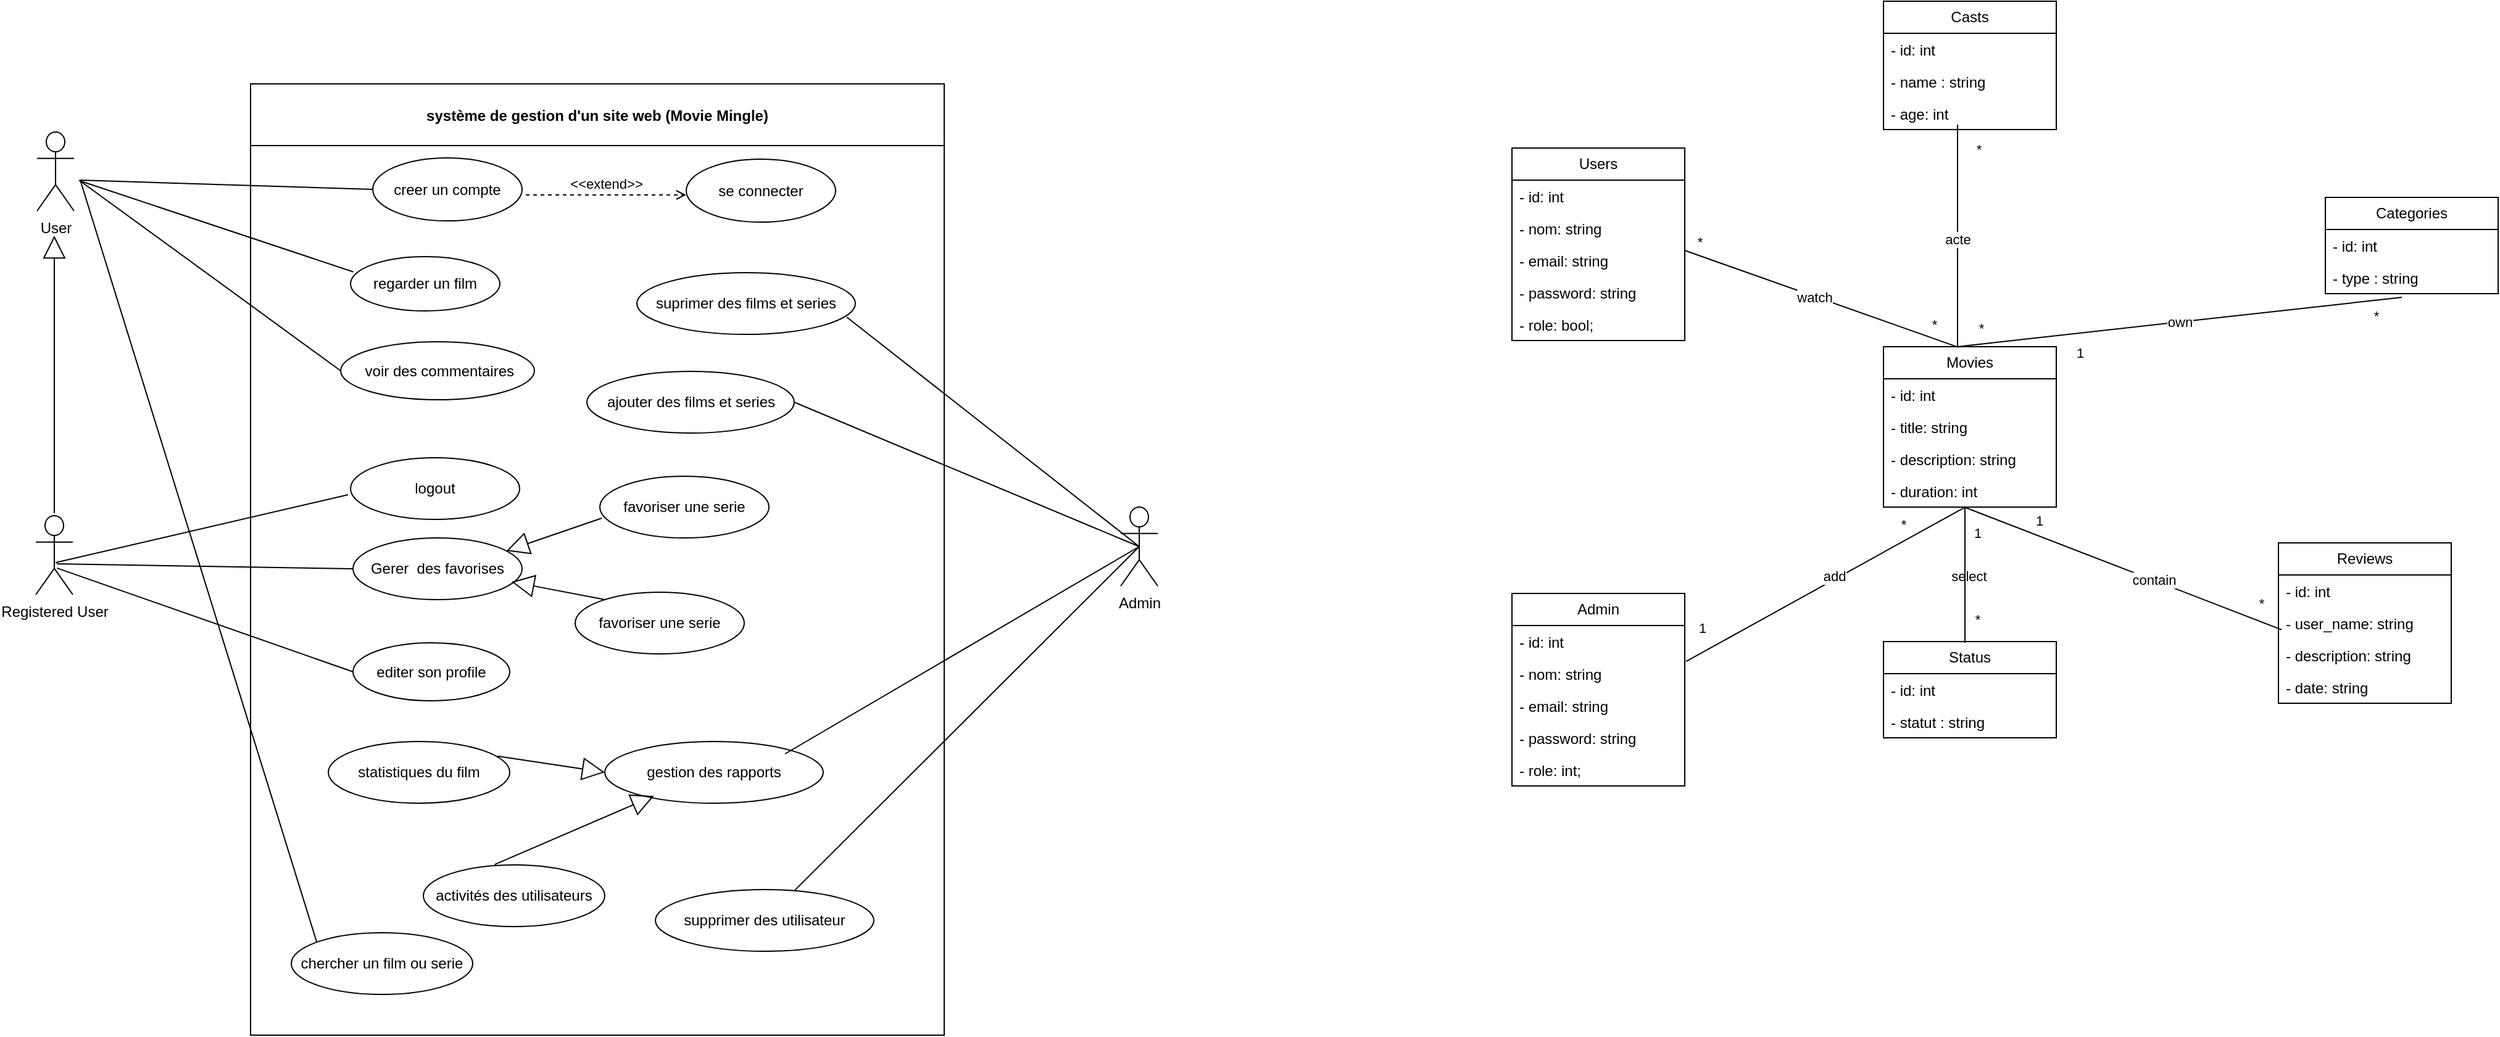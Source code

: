 <mxfile version="22.1.4" type="github">
  <diagram name="Page-1" id="ic3QxxJDQ8-wgufNTwQT">
    <mxGraphModel dx="1444" dy="847" grid="1" gridSize="10" guides="1" tooltips="1" connect="1" arrows="1" fold="1" page="1" pageScale="1" pageWidth="827" pageHeight="1169" math="0" shadow="0">
      <root>
        <mxCell id="0" />
        <mxCell id="1" parent="0" />
        <mxCell id="X57u4vgC66_1cAJJrnzx-187" value="Users" style="swimlane;fontStyle=0;childLayout=stackLayout;horizontal=1;startSize=26;fillColor=none;horizontalStack=0;resizeParent=1;resizeParentMax=0;resizeLast=0;collapsible=1;marginBottom=0;whiteSpace=wrap;html=1;" vertex="1" parent="1">
          <mxGeometry x="1279" y="219" width="140" height="156" as="geometry" />
        </mxCell>
        <mxCell id="X57u4vgC66_1cAJJrnzx-188" value="- id: int" style="text;strokeColor=none;fillColor=none;align=left;verticalAlign=top;spacingLeft=4;spacingRight=4;overflow=hidden;rotatable=0;points=[[0,0.5],[1,0.5]];portConstraint=eastwest;whiteSpace=wrap;html=1;" vertex="1" parent="X57u4vgC66_1cAJJrnzx-187">
          <mxGeometry y="26" width="140" height="26" as="geometry" />
        </mxCell>
        <mxCell id="X57u4vgC66_1cAJJrnzx-189" value="- nom: string" style="text;strokeColor=none;fillColor=none;align=left;verticalAlign=top;spacingLeft=4;spacingRight=4;overflow=hidden;rotatable=0;points=[[0,0.5],[1,0.5]];portConstraint=eastwest;whiteSpace=wrap;html=1;" vertex="1" parent="X57u4vgC66_1cAJJrnzx-187">
          <mxGeometry y="52" width="140" height="26" as="geometry" />
        </mxCell>
        <mxCell id="X57u4vgC66_1cAJJrnzx-190" value="-&amp;nbsp;email: string" style="text;strokeColor=none;fillColor=none;align=left;verticalAlign=top;spacingLeft=4;spacingRight=4;overflow=hidden;rotatable=0;points=[[0,0.5],[1,0.5]];portConstraint=eastwest;whiteSpace=wrap;html=1;" vertex="1" parent="X57u4vgC66_1cAJJrnzx-187">
          <mxGeometry y="78" width="140" height="26" as="geometry" />
        </mxCell>
        <mxCell id="X57u4vgC66_1cAJJrnzx-191" value="-&amp;nbsp;password: string" style="text;strokeColor=none;fillColor=none;align=left;verticalAlign=top;spacingLeft=4;spacingRight=4;overflow=hidden;rotatable=0;points=[[0,0.5],[1,0.5]];portConstraint=eastwest;whiteSpace=wrap;html=1;" vertex="1" parent="X57u4vgC66_1cAJJrnzx-187">
          <mxGeometry y="104" width="140" height="26" as="geometry" />
        </mxCell>
        <mxCell id="X57u4vgC66_1cAJJrnzx-192" value="-&amp;nbsp;role: bool;" style="text;strokeColor=none;fillColor=none;align=left;verticalAlign=top;spacingLeft=4;spacingRight=4;overflow=hidden;rotatable=0;points=[[0,0.5],[1,0.5]];portConstraint=eastwest;whiteSpace=wrap;html=1;" vertex="1" parent="X57u4vgC66_1cAJJrnzx-187">
          <mxGeometry y="130" width="140" height="26" as="geometry" />
        </mxCell>
        <mxCell id="X57u4vgC66_1cAJJrnzx-193" value="User" style="shape=umlActor;verticalLabelPosition=bottom;verticalAlign=top;html=1;outlineConnect=0;rounded=0;labelBackgroundColor=none;" vertex="1" parent="1">
          <mxGeometry x="84" y="206" width="30" height="64" as="geometry" />
        </mxCell>
        <mxCell id="X57u4vgC66_1cAJJrnzx-194" value="système de gestion d&#39;un site web (Movie Mingle)" style="swimlane;startSize=50;rounded=0;labelBackgroundColor=none;" vertex="1" parent="1">
          <mxGeometry x="257" y="167" width="562" height="771" as="geometry" />
        </mxCell>
        <mxCell id="X57u4vgC66_1cAJJrnzx-195" value="creer un compte" style="ellipse;whiteSpace=wrap;html=1;align=center;newEdgeStyle={&quot;edgeStyle&quot;:&quot;entityRelationEdgeStyle&quot;,&quot;startArrow&quot;:&quot;none&quot;,&quot;endArrow&quot;:&quot;none&quot;,&quot;segment&quot;:10,&quot;curved&quot;:1,&quot;sourcePerimeterSpacing&quot;:0,&quot;targetPerimeterSpacing&quot;:0};treeFolding=1;treeMoving=1;rounded=0;labelBackgroundColor=none;" vertex="1" parent="X57u4vgC66_1cAJJrnzx-194">
          <mxGeometry x="99" y="60" width="121" height="51" as="geometry" />
        </mxCell>
        <mxCell id="X57u4vgC66_1cAJJrnzx-196" value="logout" style="ellipse;whiteSpace=wrap;html=1;align=center;newEdgeStyle={&quot;edgeStyle&quot;:&quot;entityRelationEdgeStyle&quot;,&quot;startArrow&quot;:&quot;none&quot;,&quot;endArrow&quot;:&quot;none&quot;,&quot;segment&quot;:10,&quot;curved&quot;:1,&quot;sourcePerimeterSpacing&quot;:0,&quot;targetPerimeterSpacing&quot;:0};treeFolding=1;treeMoving=1;rounded=0;labelBackgroundColor=none;" vertex="1" parent="X57u4vgC66_1cAJJrnzx-194">
          <mxGeometry x="81" y="303" width="137" height="50" as="geometry" />
        </mxCell>
        <mxCell id="X57u4vgC66_1cAJJrnzx-197" value="regarder un film" style="ellipse;whiteSpace=wrap;html=1;align=center;newEdgeStyle={&quot;edgeStyle&quot;:&quot;entityRelationEdgeStyle&quot;,&quot;startArrow&quot;:&quot;none&quot;,&quot;endArrow&quot;:&quot;none&quot;,&quot;segment&quot;:10,&quot;curved&quot;:1,&quot;sourcePerimeterSpacing&quot;:0,&quot;targetPerimeterSpacing&quot;:0};treeFolding=1;treeMoving=1;rounded=0;labelBackgroundColor=none;" vertex="1" parent="X57u4vgC66_1cAJJrnzx-194">
          <mxGeometry x="81" y="140" width="121" height="44" as="geometry" />
        </mxCell>
        <mxCell id="X57u4vgC66_1cAJJrnzx-198" value="ajouter des films et series" style="ellipse;whiteSpace=wrap;html=1;align=center;newEdgeStyle={&quot;edgeStyle&quot;:&quot;entityRelationEdgeStyle&quot;,&quot;startArrow&quot;:&quot;none&quot;,&quot;endArrow&quot;:&quot;none&quot;,&quot;segment&quot;:10,&quot;curved&quot;:1,&quot;sourcePerimeterSpacing&quot;:0,&quot;targetPerimeterSpacing&quot;:0};treeFolding=1;treeMoving=1;rounded=0;labelBackgroundColor=none;" vertex="1" parent="X57u4vgC66_1cAJJrnzx-194">
          <mxGeometry x="272.5" y="233" width="168" height="50" as="geometry" />
        </mxCell>
        <mxCell id="X57u4vgC66_1cAJJrnzx-199" value="suprimer des films et series" style="ellipse;whiteSpace=wrap;html=1;align=center;newEdgeStyle={&quot;edgeStyle&quot;:&quot;entityRelationEdgeStyle&quot;,&quot;startArrow&quot;:&quot;none&quot;,&quot;endArrow&quot;:&quot;none&quot;,&quot;segment&quot;:10,&quot;curved&quot;:1,&quot;sourcePerimeterSpacing&quot;:0,&quot;targetPerimeterSpacing&quot;:0};treeFolding=1;treeMoving=1;rounded=0;labelBackgroundColor=none;" vertex="1" parent="X57u4vgC66_1cAJJrnzx-194">
          <mxGeometry x="313" y="153" width="177" height="50" as="geometry" />
        </mxCell>
        <mxCell id="X57u4vgC66_1cAJJrnzx-200" value="gestion des&amp;nbsp;rapports" style="ellipse;whiteSpace=wrap;html=1;align=center;newEdgeStyle={&quot;edgeStyle&quot;:&quot;entityRelationEdgeStyle&quot;,&quot;startArrow&quot;:&quot;none&quot;,&quot;endArrow&quot;:&quot;none&quot;,&quot;segment&quot;:10,&quot;curved&quot;:1,&quot;sourcePerimeterSpacing&quot;:0,&quot;targetPerimeterSpacing&quot;:0};treeFolding=1;treeMoving=1;rounded=0;labelBackgroundColor=none;" vertex="1" parent="X57u4vgC66_1cAJJrnzx-194">
          <mxGeometry x="287" y="533" width="177" height="50" as="geometry" />
        </mxCell>
        <mxCell id="X57u4vgC66_1cAJJrnzx-201" value="activités des utilisateurs" style="ellipse;whiteSpace=wrap;html=1;align=center;newEdgeStyle={&quot;edgeStyle&quot;:&quot;entityRelationEdgeStyle&quot;,&quot;startArrow&quot;:&quot;none&quot;,&quot;endArrow&quot;:&quot;none&quot;,&quot;segment&quot;:10,&quot;curved&quot;:1,&quot;sourcePerimeterSpacing&quot;:0,&quot;targetPerimeterSpacing&quot;:0};treeFolding=1;treeMoving=1;rounded=0;labelBackgroundColor=none;" vertex="1" parent="X57u4vgC66_1cAJJrnzx-194">
          <mxGeometry x="140" y="633" width="147" height="50" as="geometry" />
        </mxCell>
        <mxCell id="X57u4vgC66_1cAJJrnzx-202" value="" style="endArrow=block;endSize=16;endFill=0;html=1;rounded=0;entryX=0.225;entryY=0.882;entryDx=0;entryDy=0;labelBackgroundColor=none;fontColor=default;exitX=0.393;exitY=-0.007;exitDx=0;exitDy=0;entryPerimeter=0;exitPerimeter=0;" edge="1" parent="X57u4vgC66_1cAJJrnzx-194" source="X57u4vgC66_1cAJJrnzx-201" target="X57u4vgC66_1cAJJrnzx-200">
          <mxGeometry width="160" relative="1" as="geometry">
            <mxPoint x="281" y="610" as="sourcePoint" />
            <mxPoint x="200" y="574" as="targetPoint" />
          </mxGeometry>
        </mxCell>
        <mxCell id="X57u4vgC66_1cAJJrnzx-203" value="&amp;nbsp;voir des commentaires" style="ellipse;whiteSpace=wrap;html=1;align=center;newEdgeStyle={&quot;edgeStyle&quot;:&quot;entityRelationEdgeStyle&quot;,&quot;startArrow&quot;:&quot;none&quot;,&quot;endArrow&quot;:&quot;none&quot;,&quot;segment&quot;:10,&quot;curved&quot;:1,&quot;sourcePerimeterSpacing&quot;:0,&quot;targetPerimeterSpacing&quot;:0};treeFolding=1;treeMoving=1;rounded=0;labelBackgroundColor=none;" vertex="1" parent="X57u4vgC66_1cAJJrnzx-194">
          <mxGeometry x="73" y="209" width="157" height="47" as="geometry" />
        </mxCell>
        <mxCell id="X57u4vgC66_1cAJJrnzx-204" value="se connecter" style="ellipse;whiteSpace=wrap;html=1;align=center;newEdgeStyle={&quot;edgeStyle&quot;:&quot;entityRelationEdgeStyle&quot;,&quot;startArrow&quot;:&quot;none&quot;,&quot;endArrow&quot;:&quot;none&quot;,&quot;segment&quot;:10,&quot;curved&quot;:1,&quot;sourcePerimeterSpacing&quot;:0,&quot;targetPerimeterSpacing&quot;:0};treeFolding=1;treeMoving=1;rounded=0;labelBackgroundColor=none;" vertex="1" parent="X57u4vgC66_1cAJJrnzx-194">
          <mxGeometry x="353" y="61" width="121" height="51" as="geometry" />
        </mxCell>
        <mxCell id="X57u4vgC66_1cAJJrnzx-205" value="&amp;lt;&amp;lt;extend&amp;gt;&amp;gt;" style="html=1;verticalAlign=bottom;labelBackgroundColor=none;endArrow=open;endFill=0;dashed=1;rounded=0;fontColor=default;" edge="1" parent="X57u4vgC66_1cAJJrnzx-194">
          <mxGeometry width="160" relative="1" as="geometry">
            <mxPoint x="223" y="90" as="sourcePoint" />
            <mxPoint x="353" y="90" as="targetPoint" />
          </mxGeometry>
        </mxCell>
        <mxCell id="X57u4vgC66_1cAJJrnzx-206" value="Gerer&amp;nbsp; des favorises" style="ellipse;whiteSpace=wrap;html=1;align=center;newEdgeStyle={&quot;edgeStyle&quot;:&quot;entityRelationEdgeStyle&quot;,&quot;startArrow&quot;:&quot;none&quot;,&quot;endArrow&quot;:&quot;none&quot;,&quot;segment&quot;:10,&quot;curved&quot;:1,&quot;sourcePerimeterSpacing&quot;:0,&quot;targetPerimeterSpacing&quot;:0};treeFolding=1;treeMoving=1;rounded=0;labelBackgroundColor=none;" vertex="1" parent="X57u4vgC66_1cAJJrnzx-194">
          <mxGeometry x="83" y="368" width="137" height="50" as="geometry" />
        </mxCell>
        <mxCell id="X57u4vgC66_1cAJJrnzx-207" value="favoriser une serie" style="ellipse;whiteSpace=wrap;html=1;align=center;newEdgeStyle={&quot;edgeStyle&quot;:&quot;entityRelationEdgeStyle&quot;,&quot;startArrow&quot;:&quot;none&quot;,&quot;endArrow&quot;:&quot;none&quot;,&quot;segment&quot;:10,&quot;curved&quot;:1,&quot;sourcePerimeterSpacing&quot;:0,&quot;targetPerimeterSpacing&quot;:0};treeFolding=1;treeMoving=1;rounded=0;labelBackgroundColor=none;" vertex="1" parent="X57u4vgC66_1cAJJrnzx-194">
          <mxGeometry x="263" y="412" width="137" height="50" as="geometry" />
        </mxCell>
        <mxCell id="X57u4vgC66_1cAJJrnzx-208" value="favoriser une serie" style="ellipse;whiteSpace=wrap;html=1;align=center;newEdgeStyle={&quot;edgeStyle&quot;:&quot;entityRelationEdgeStyle&quot;,&quot;startArrow&quot;:&quot;none&quot;,&quot;endArrow&quot;:&quot;none&quot;,&quot;segment&quot;:10,&quot;curved&quot;:1,&quot;sourcePerimeterSpacing&quot;:0,&quot;targetPerimeterSpacing&quot;:0};treeFolding=1;treeMoving=1;rounded=0;labelBackgroundColor=none;" vertex="1" parent="X57u4vgC66_1cAJJrnzx-194">
          <mxGeometry x="283" y="318" width="137" height="50" as="geometry" />
        </mxCell>
        <mxCell id="X57u4vgC66_1cAJJrnzx-209" value="" style="endArrow=block;endSize=16;endFill=0;html=1;rounded=0;labelBackgroundColor=none;fontColor=default;exitX=0.011;exitY=0.68;exitDx=0;exitDy=0;exitPerimeter=0;entryX=0.907;entryY=0.21;entryDx=0;entryDy=0;entryPerimeter=0;" edge="1" parent="X57u4vgC66_1cAJJrnzx-194" source="X57u4vgC66_1cAJJrnzx-208" target="X57u4vgC66_1cAJJrnzx-206">
          <mxGeometry width="160" relative="1" as="geometry">
            <mxPoint x="363.84" y="253" as="sourcePoint" />
            <mxPoint x="223" y="393" as="targetPoint" />
          </mxGeometry>
        </mxCell>
        <mxCell id="X57u4vgC66_1cAJJrnzx-210" value="" style="endArrow=block;endSize=16;endFill=0;html=1;rounded=0;labelBackgroundColor=none;fontColor=default;entryX=0.938;entryY=0.711;entryDx=0;entryDy=0;exitX=0.181;exitY=0.122;exitDx=0;exitDy=0;exitPerimeter=0;entryPerimeter=0;" edge="1" parent="X57u4vgC66_1cAJJrnzx-194" source="X57u4vgC66_1cAJJrnzx-207" target="X57u4vgC66_1cAJJrnzx-206">
          <mxGeometry width="160" relative="1" as="geometry">
            <mxPoint x="295" y="362" as="sourcePoint" />
            <mxPoint x="211" y="386" as="targetPoint" />
          </mxGeometry>
        </mxCell>
        <mxCell id="X57u4vgC66_1cAJJrnzx-211" value="editer son profile" style="ellipse;whiteSpace=wrap;html=1;align=center;newEdgeStyle={&quot;edgeStyle&quot;:&quot;entityRelationEdgeStyle&quot;,&quot;startArrow&quot;:&quot;none&quot;,&quot;endArrow&quot;:&quot;none&quot;,&quot;segment&quot;:10,&quot;curved&quot;:1,&quot;sourcePerimeterSpacing&quot;:0,&quot;targetPerimeterSpacing&quot;:0};treeFolding=1;treeMoving=1;rounded=0;labelBackgroundColor=none;" vertex="1" parent="X57u4vgC66_1cAJJrnzx-194">
          <mxGeometry x="83" y="453" width="127" height="47" as="geometry" />
        </mxCell>
        <mxCell id="X57u4vgC66_1cAJJrnzx-212" value="statistiques du film" style="ellipse;whiteSpace=wrap;html=1;align=center;newEdgeStyle={&quot;edgeStyle&quot;:&quot;entityRelationEdgeStyle&quot;,&quot;startArrow&quot;:&quot;none&quot;,&quot;endArrow&quot;:&quot;none&quot;,&quot;segment&quot;:10,&quot;curved&quot;:1,&quot;sourcePerimeterSpacing&quot;:0,&quot;targetPerimeterSpacing&quot;:0};treeFolding=1;treeMoving=1;rounded=0;labelBackgroundColor=none;" vertex="1" parent="X57u4vgC66_1cAJJrnzx-194">
          <mxGeometry x="63" y="533" width="147" height="50" as="geometry" />
        </mxCell>
        <mxCell id="X57u4vgC66_1cAJJrnzx-213" value="" style="endArrow=block;endSize=16;endFill=0;html=1;rounded=0;entryX=0;entryY=0.5;entryDx=0;entryDy=0;labelBackgroundColor=none;fontColor=default;exitX=0.933;exitY=0.238;exitDx=0;exitDy=0;exitPerimeter=0;" edge="1" parent="X57u4vgC66_1cAJJrnzx-194" source="X57u4vgC66_1cAJJrnzx-212" target="X57u4vgC66_1cAJJrnzx-200">
          <mxGeometry width="160" relative="1" as="geometry">
            <mxPoint x="288" y="653" as="sourcePoint" />
            <mxPoint x="291" y="580" as="targetPoint" />
          </mxGeometry>
        </mxCell>
        <mxCell id="X57u4vgC66_1cAJJrnzx-214" value="supprimer des utilisateur" style="ellipse;whiteSpace=wrap;html=1;align=center;newEdgeStyle={&quot;edgeStyle&quot;:&quot;entityRelationEdgeStyle&quot;,&quot;startArrow&quot;:&quot;none&quot;,&quot;endArrow&quot;:&quot;none&quot;,&quot;segment&quot;:10,&quot;curved&quot;:1,&quot;sourcePerimeterSpacing&quot;:0,&quot;targetPerimeterSpacing&quot;:0};treeFolding=1;treeMoving=1;rounded=0;labelBackgroundColor=none;" vertex="1" parent="X57u4vgC66_1cAJJrnzx-194">
          <mxGeometry x="328" y="653" width="177" height="50" as="geometry" />
        </mxCell>
        <mxCell id="X57u4vgC66_1cAJJrnzx-215" value="chercher un film ou serie" style="ellipse;whiteSpace=wrap;html=1;align=center;newEdgeStyle={&quot;edgeStyle&quot;:&quot;entityRelationEdgeStyle&quot;,&quot;startArrow&quot;:&quot;none&quot;,&quot;endArrow&quot;:&quot;none&quot;,&quot;segment&quot;:10,&quot;curved&quot;:1,&quot;sourcePerimeterSpacing&quot;:0,&quot;targetPerimeterSpacing&quot;:0};treeFolding=1;treeMoving=1;rounded=0;labelBackgroundColor=none;" vertex="1" parent="X57u4vgC66_1cAJJrnzx-194">
          <mxGeometry x="33" y="688" width="147" height="50" as="geometry" />
        </mxCell>
        <mxCell id="X57u4vgC66_1cAJJrnzx-216" value="" style="endArrow=none;html=1;rounded=0;entryX=0;entryY=0.5;entryDx=0;entryDy=0;labelBackgroundColor=none;fontColor=default;" edge="1" parent="1" target="X57u4vgC66_1cAJJrnzx-195">
          <mxGeometry width="50" height="50" relative="1" as="geometry">
            <mxPoint x="119" y="245" as="sourcePoint" />
            <mxPoint x="455.0" y="274" as="targetPoint" />
          </mxGeometry>
        </mxCell>
        <mxCell id="X57u4vgC66_1cAJJrnzx-217" value="" style="endArrow=none;html=1;rounded=0;entryX=0;entryY=0.5;entryDx=0;entryDy=0;labelBackgroundColor=none;fontColor=default;" edge="1" parent="1" target="X57u4vgC66_1cAJJrnzx-203">
          <mxGeometry width="50" height="50" relative="1" as="geometry">
            <mxPoint x="118" y="245" as="sourcePoint" />
            <mxPoint x="367" y="459" as="targetPoint" />
          </mxGeometry>
        </mxCell>
        <mxCell id="X57u4vgC66_1cAJJrnzx-218" value="Movies" style="swimlane;fontStyle=0;childLayout=stackLayout;horizontal=1;startSize=26;fillColor=none;horizontalStack=0;resizeParent=1;resizeParentMax=0;resizeLast=0;collapsible=1;marginBottom=0;whiteSpace=wrap;html=1;" vertex="1" parent="1">
          <mxGeometry x="1580" y="380" width="140" height="130" as="geometry" />
        </mxCell>
        <mxCell id="X57u4vgC66_1cAJJrnzx-219" value="- id: int" style="text;strokeColor=none;fillColor=none;align=left;verticalAlign=top;spacingLeft=4;spacingRight=4;overflow=hidden;rotatable=0;points=[[0,0.5],[1,0.5]];portConstraint=eastwest;whiteSpace=wrap;html=1;" vertex="1" parent="X57u4vgC66_1cAJJrnzx-218">
          <mxGeometry y="26" width="140" height="26" as="geometry" />
        </mxCell>
        <mxCell id="X57u4vgC66_1cAJJrnzx-220" value="- title: string" style="text;strokeColor=none;fillColor=none;align=left;verticalAlign=top;spacingLeft=4;spacingRight=4;overflow=hidden;rotatable=0;points=[[0,0.5],[1,0.5]];portConstraint=eastwest;whiteSpace=wrap;html=1;" vertex="1" parent="X57u4vgC66_1cAJJrnzx-218">
          <mxGeometry y="52" width="140" height="26" as="geometry" />
        </mxCell>
        <mxCell id="X57u4vgC66_1cAJJrnzx-221" value="- description: string" style="text;strokeColor=none;fillColor=none;align=left;verticalAlign=top;spacingLeft=4;spacingRight=4;overflow=hidden;rotatable=0;points=[[0,0.5],[1,0.5]];portConstraint=eastwest;whiteSpace=wrap;html=1;" vertex="1" parent="X57u4vgC66_1cAJJrnzx-218">
          <mxGeometry y="78" width="140" height="26" as="geometry" />
        </mxCell>
        <mxCell id="X57u4vgC66_1cAJJrnzx-222" value="- duration: int" style="text;strokeColor=none;fillColor=none;align=left;verticalAlign=top;spacingLeft=4;spacingRight=4;overflow=hidden;rotatable=0;points=[[0,0.5],[1,0.5]];portConstraint=eastwest;whiteSpace=wrap;html=1;" vertex="1" parent="X57u4vgC66_1cAJJrnzx-218">
          <mxGeometry y="104" width="140" height="26" as="geometry" />
        </mxCell>
        <mxCell id="X57u4vgC66_1cAJJrnzx-223" value="Admin" style="swimlane;fontStyle=0;childLayout=stackLayout;horizontal=1;startSize=26;fillColor=none;horizontalStack=0;resizeParent=1;resizeParentMax=0;resizeLast=0;collapsible=1;marginBottom=0;whiteSpace=wrap;html=1;" vertex="1" parent="1">
          <mxGeometry x="1279" y="580" width="140" height="156" as="geometry" />
        </mxCell>
        <mxCell id="X57u4vgC66_1cAJJrnzx-224" value="- id: int" style="text;strokeColor=none;fillColor=none;align=left;verticalAlign=top;spacingLeft=4;spacingRight=4;overflow=hidden;rotatable=0;points=[[0,0.5],[1,0.5]];portConstraint=eastwest;whiteSpace=wrap;html=1;" vertex="1" parent="X57u4vgC66_1cAJJrnzx-223">
          <mxGeometry y="26" width="140" height="26" as="geometry" />
        </mxCell>
        <mxCell id="X57u4vgC66_1cAJJrnzx-225" value="- nom: string" style="text;strokeColor=none;fillColor=none;align=left;verticalAlign=top;spacingLeft=4;spacingRight=4;overflow=hidden;rotatable=0;points=[[0,0.5],[1,0.5]];portConstraint=eastwest;whiteSpace=wrap;html=1;" vertex="1" parent="X57u4vgC66_1cAJJrnzx-223">
          <mxGeometry y="52" width="140" height="26" as="geometry" />
        </mxCell>
        <mxCell id="X57u4vgC66_1cAJJrnzx-226" value="-&amp;nbsp;email: string" style="text;strokeColor=none;fillColor=none;align=left;verticalAlign=top;spacingLeft=4;spacingRight=4;overflow=hidden;rotatable=0;points=[[0,0.5],[1,0.5]];portConstraint=eastwest;whiteSpace=wrap;html=1;" vertex="1" parent="X57u4vgC66_1cAJJrnzx-223">
          <mxGeometry y="78" width="140" height="26" as="geometry" />
        </mxCell>
        <mxCell id="X57u4vgC66_1cAJJrnzx-227" value="-&amp;nbsp;password: string" style="text;strokeColor=none;fillColor=none;align=left;verticalAlign=top;spacingLeft=4;spacingRight=4;overflow=hidden;rotatable=0;points=[[0,0.5],[1,0.5]];portConstraint=eastwest;whiteSpace=wrap;html=1;" vertex="1" parent="X57u4vgC66_1cAJJrnzx-223">
          <mxGeometry y="104" width="140" height="26" as="geometry" />
        </mxCell>
        <mxCell id="X57u4vgC66_1cAJJrnzx-228" value="-&amp;nbsp;role: int;" style="text;strokeColor=none;fillColor=none;align=left;verticalAlign=top;spacingLeft=4;spacingRight=4;overflow=hidden;rotatable=0;points=[[0,0.5],[1,0.5]];portConstraint=eastwest;whiteSpace=wrap;html=1;" vertex="1" parent="X57u4vgC66_1cAJJrnzx-223">
          <mxGeometry y="130" width="140" height="26" as="geometry" />
        </mxCell>
        <mxCell id="X57u4vgC66_1cAJJrnzx-229" value="" style="endArrow=none;html=1;rounded=0;exitX=1.008;exitY=0.119;exitDx=0;exitDy=0;entryX=0.471;entryY=1.044;entryDx=0;entryDy=0;entryPerimeter=0;exitPerimeter=0;" edge="1" parent="1" source="X57u4vgC66_1cAJJrnzx-225">
          <mxGeometry width="50" height="50" relative="1" as="geometry">
            <mxPoint x="1419" y="579" as="sourcePoint" />
            <mxPoint x="1645.94" y="510.144" as="targetPoint" />
          </mxGeometry>
        </mxCell>
        <mxCell id="X57u4vgC66_1cAJJrnzx-230" value="" style="endArrow=none;html=1;rounded=0;entryX=0.44;entryY=-0.012;entryDx=0;entryDy=0;entryPerimeter=0;" edge="1" parent="1">
          <mxGeometry width="50" height="50" relative="1" as="geometry">
            <mxPoint x="1419" y="302" as="sourcePoint" />
            <mxPoint x="1640.6" y="380.44" as="targetPoint" />
          </mxGeometry>
        </mxCell>
        <mxCell id="X57u4vgC66_1cAJJrnzx-231" value="watch" style="edgeLabel;html=1;align=center;verticalAlign=middle;resizable=0;points=[];" vertex="1" connectable="0" parent="X57u4vgC66_1cAJJrnzx-230">
          <mxGeometry x="-0.05" y="-1" relative="1" as="geometry">
            <mxPoint as="offset" />
          </mxGeometry>
        </mxCell>
        <mxCell id="X57u4vgC66_1cAJJrnzx-232" value="Categories" style="swimlane;fontStyle=0;childLayout=stackLayout;horizontal=1;startSize=26;fillColor=none;horizontalStack=0;resizeParent=1;resizeParentMax=0;resizeLast=0;collapsible=1;marginBottom=0;whiteSpace=wrap;html=1;" vertex="1" parent="1">
          <mxGeometry x="1938" y="259" width="140" height="78" as="geometry" />
        </mxCell>
        <mxCell id="X57u4vgC66_1cAJJrnzx-233" value="- id: int" style="text;strokeColor=none;fillColor=none;align=left;verticalAlign=top;spacingLeft=4;spacingRight=4;overflow=hidden;rotatable=0;points=[[0,0.5],[1,0.5]];portConstraint=eastwest;whiteSpace=wrap;html=1;" vertex="1" parent="X57u4vgC66_1cAJJrnzx-232">
          <mxGeometry y="26" width="140" height="26" as="geometry" />
        </mxCell>
        <mxCell id="X57u4vgC66_1cAJJrnzx-234" value="- type : string" style="text;strokeColor=none;fillColor=none;align=left;verticalAlign=top;spacingLeft=4;spacingRight=4;overflow=hidden;rotatable=0;points=[[0,0.5],[1,0.5]];portConstraint=eastwest;whiteSpace=wrap;html=1;" vertex="1" parent="X57u4vgC66_1cAJJrnzx-232">
          <mxGeometry y="52" width="140" height="26" as="geometry" />
        </mxCell>
        <mxCell id="X57u4vgC66_1cAJJrnzx-235" value="Reviews" style="swimlane;fontStyle=0;childLayout=stackLayout;horizontal=1;startSize=26;fillColor=none;horizontalStack=0;resizeParent=1;resizeParentMax=0;resizeLast=0;collapsible=1;marginBottom=0;whiteSpace=wrap;html=1;" vertex="1" parent="1">
          <mxGeometry x="1900" y="539" width="140" height="130" as="geometry" />
        </mxCell>
        <mxCell id="X57u4vgC66_1cAJJrnzx-236" value="- id: int" style="text;strokeColor=none;fillColor=none;align=left;verticalAlign=top;spacingLeft=4;spacingRight=4;overflow=hidden;rotatable=0;points=[[0,0.5],[1,0.5]];portConstraint=eastwest;whiteSpace=wrap;html=1;" vertex="1" parent="X57u4vgC66_1cAJJrnzx-235">
          <mxGeometry y="26" width="140" height="26" as="geometry" />
        </mxCell>
        <mxCell id="X57u4vgC66_1cAJJrnzx-237" value="- user_name: string" style="text;strokeColor=none;fillColor=none;align=left;verticalAlign=top;spacingLeft=4;spacingRight=4;overflow=hidden;rotatable=0;points=[[0,0.5],[1,0.5]];portConstraint=eastwest;whiteSpace=wrap;html=1;" vertex="1" parent="X57u4vgC66_1cAJJrnzx-235">
          <mxGeometry y="52" width="140" height="26" as="geometry" />
        </mxCell>
        <mxCell id="X57u4vgC66_1cAJJrnzx-238" value="- description: string" style="text;strokeColor=none;fillColor=none;align=left;verticalAlign=top;spacingLeft=4;spacingRight=4;overflow=hidden;rotatable=0;points=[[0,0.5],[1,0.5]];portConstraint=eastwest;whiteSpace=wrap;html=1;" vertex="1" parent="X57u4vgC66_1cAJJrnzx-235">
          <mxGeometry y="78" width="140" height="26" as="geometry" />
        </mxCell>
        <mxCell id="X57u4vgC66_1cAJJrnzx-239" value="- date: string" style="text;strokeColor=none;fillColor=none;align=left;verticalAlign=top;spacingLeft=4;spacingRight=4;overflow=hidden;rotatable=0;points=[[0,0.5],[1,0.5]];portConstraint=eastwest;whiteSpace=wrap;html=1;" vertex="1" parent="X57u4vgC66_1cAJJrnzx-235">
          <mxGeometry y="104" width="140" height="26" as="geometry" />
        </mxCell>
        <mxCell id="X57u4vgC66_1cAJJrnzx-240" value="" style="endArrow=none;html=1;rounded=0;" edge="1" parent="1">
          <mxGeometry width="50" height="50" relative="1" as="geometry">
            <mxPoint x="2000" y="340" as="sourcePoint" />
            <mxPoint x="1640" y="380" as="targetPoint" />
          </mxGeometry>
        </mxCell>
        <mxCell id="X57u4vgC66_1cAJJrnzx-241" value="Casts" style="swimlane;fontStyle=0;childLayout=stackLayout;horizontal=1;startSize=26;fillColor=none;horizontalStack=0;resizeParent=1;resizeParentMax=0;resizeLast=0;collapsible=1;marginBottom=0;whiteSpace=wrap;html=1;" vertex="1" parent="1">
          <mxGeometry x="1580" y="100" width="140" height="104" as="geometry" />
        </mxCell>
        <mxCell id="X57u4vgC66_1cAJJrnzx-242" value="- id: int" style="text;strokeColor=none;fillColor=none;align=left;verticalAlign=top;spacingLeft=4;spacingRight=4;overflow=hidden;rotatable=0;points=[[0,0.5],[1,0.5]];portConstraint=eastwest;whiteSpace=wrap;html=1;" vertex="1" parent="X57u4vgC66_1cAJJrnzx-241">
          <mxGeometry y="26" width="140" height="26" as="geometry" />
        </mxCell>
        <mxCell id="X57u4vgC66_1cAJJrnzx-243" value="- name : string" style="text;strokeColor=none;fillColor=none;align=left;verticalAlign=top;spacingLeft=4;spacingRight=4;overflow=hidden;rotatable=0;points=[[0,0.5],[1,0.5]];portConstraint=eastwest;whiteSpace=wrap;html=1;" vertex="1" parent="X57u4vgC66_1cAJJrnzx-241">
          <mxGeometry y="52" width="140" height="26" as="geometry" />
        </mxCell>
        <mxCell id="X57u4vgC66_1cAJJrnzx-244" value="- age: int" style="text;strokeColor=none;fillColor=none;align=left;verticalAlign=top;spacingLeft=4;spacingRight=4;overflow=hidden;rotatable=0;points=[[0,0.5],[1,0.5]];portConstraint=eastwest;whiteSpace=wrap;html=1;" vertex="1" parent="X57u4vgC66_1cAJJrnzx-241">
          <mxGeometry y="78" width="140" height="26" as="geometry" />
        </mxCell>
        <mxCell id="X57u4vgC66_1cAJJrnzx-245" value="" style="endArrow=none;html=1;rounded=0;entryX=0.467;entryY=1;entryDx=0;entryDy=0;exitX=0.018;exitY=0.707;exitDx=0;exitDy=0;entryPerimeter=0;exitPerimeter=0;" edge="1" parent="1" source="X57u4vgC66_1cAJJrnzx-237" target="X57u4vgC66_1cAJJrnzx-222">
          <mxGeometry width="50" height="50" relative="1" as="geometry">
            <mxPoint x="1887" y="352" as="sourcePoint" />
            <mxPoint x="1730" y="469" as="targetPoint" />
          </mxGeometry>
        </mxCell>
        <mxCell id="X57u4vgC66_1cAJJrnzx-246" value="" style="endArrow=none;html=1;rounded=0;entryX=0;entryY=0.5;entryDx=0;entryDy=0;" edge="1" parent="1">
          <mxGeometry width="50" height="50" relative="1" as="geometry">
            <mxPoint x="1640" y="200" as="sourcePoint" />
            <mxPoint x="1640" y="380" as="targetPoint" />
          </mxGeometry>
        </mxCell>
        <mxCell id="X57u4vgC66_1cAJJrnzx-247" value="acte" style="edgeLabel;html=1;align=center;verticalAlign=middle;resizable=0;points=[];" vertex="1" connectable="0" parent="X57u4vgC66_1cAJJrnzx-246">
          <mxGeometry x="0.046" relative="1" as="geometry">
            <mxPoint y="-1" as="offset" />
          </mxGeometry>
        </mxCell>
        <mxCell id="X57u4vgC66_1cAJJrnzx-248" value="*" style="edgeLabel;html=1;align=center;verticalAlign=middle;resizable=0;points=[];" vertex="1" connectable="0" parent="X57u4vgC66_1cAJJrnzx-246">
          <mxGeometry x="0.046" relative="1" as="geometry">
            <mxPoint x="17" y="-74" as="offset" />
          </mxGeometry>
        </mxCell>
        <mxCell id="X57u4vgC66_1cAJJrnzx-249" value="*" style="edgeLabel;html=1;align=center;verticalAlign=middle;resizable=0;points=[];" vertex="1" connectable="0" parent="X57u4vgC66_1cAJJrnzx-246">
          <mxGeometry x="0.046" relative="1" as="geometry">
            <mxPoint x="19" y="71" as="offset" />
          </mxGeometry>
        </mxCell>
        <mxCell id="X57u4vgC66_1cAJJrnzx-250" value="*" style="edgeLabel;html=1;align=center;verticalAlign=middle;resizable=0;points=[];" vertex="1" connectable="0" parent="X57u4vgC66_1cAJJrnzx-246">
          <mxGeometry x="0.046" relative="1" as="geometry">
            <mxPoint x="-209" y="1" as="offset" />
          </mxGeometry>
        </mxCell>
        <mxCell id="X57u4vgC66_1cAJJrnzx-251" value="*" style="edgeLabel;html=1;align=center;verticalAlign=middle;resizable=0;points=[];" vertex="1" connectable="0" parent="X57u4vgC66_1cAJJrnzx-246">
          <mxGeometry x="0.046" relative="1" as="geometry">
            <mxPoint x="-19" y="68" as="offset" />
          </mxGeometry>
        </mxCell>
        <mxCell id="X57u4vgC66_1cAJJrnzx-252" value="*" style="edgeLabel;html=1;align=center;verticalAlign=middle;resizable=0;points=[];" vertex="1" connectable="0" parent="X57u4vgC66_1cAJJrnzx-246">
          <mxGeometry x="0.046" relative="1" as="geometry">
            <mxPoint x="339" y="61" as="offset" />
          </mxGeometry>
        </mxCell>
        <mxCell id="X57u4vgC66_1cAJJrnzx-253" value="1" style="edgeLabel;html=1;align=center;verticalAlign=middle;resizable=0;points=[];" vertex="1" connectable="0" parent="X57u4vgC66_1cAJJrnzx-246">
          <mxGeometry x="0.046" relative="1" as="geometry">
            <mxPoint x="99" y="91" as="offset" />
          </mxGeometry>
        </mxCell>
        <mxCell id="X57u4vgC66_1cAJJrnzx-254" value="*" style="edgeLabel;html=1;align=center;verticalAlign=middle;resizable=0;points=[];" vertex="1" connectable="0" parent="X57u4vgC66_1cAJJrnzx-246">
          <mxGeometry x="0.046" relative="1" as="geometry">
            <mxPoint x="246" y="294" as="offset" />
          </mxGeometry>
        </mxCell>
        <mxCell id="X57u4vgC66_1cAJJrnzx-255" value="1" style="edgeLabel;html=1;align=center;verticalAlign=middle;resizable=0;points=[];" vertex="1" connectable="0" parent="X57u4vgC66_1cAJJrnzx-246">
          <mxGeometry x="0.046" relative="1" as="geometry">
            <mxPoint x="66" y="227" as="offset" />
          </mxGeometry>
        </mxCell>
        <mxCell id="X57u4vgC66_1cAJJrnzx-256" value="1" style="edgeLabel;html=1;align=center;verticalAlign=middle;resizable=0;points=[];" vertex="1" connectable="0" parent="X57u4vgC66_1cAJJrnzx-246">
          <mxGeometry x="0.046" relative="1" as="geometry">
            <mxPoint x="-207" y="314" as="offset" />
          </mxGeometry>
        </mxCell>
        <mxCell id="X57u4vgC66_1cAJJrnzx-257" value="*" style="edgeLabel;html=1;align=center;verticalAlign=middle;resizable=0;points=[];" vertex="1" connectable="0" parent="X57u4vgC66_1cAJJrnzx-246">
          <mxGeometry x="0.046" relative="1" as="geometry">
            <mxPoint x="-44" y="230" as="offset" />
          </mxGeometry>
        </mxCell>
        <mxCell id="X57u4vgC66_1cAJJrnzx-258" value="1" style="edgeLabel;html=1;align=center;verticalAlign=middle;resizable=0;points=[];" vertex="1" connectable="0" parent="X57u4vgC66_1cAJJrnzx-246">
          <mxGeometry x="0.046" relative="1" as="geometry">
            <mxPoint x="16" y="237" as="offset" />
          </mxGeometry>
        </mxCell>
        <mxCell id="X57u4vgC66_1cAJJrnzx-259" value="*" style="edgeLabel;html=1;align=center;verticalAlign=middle;resizable=0;points=[];" vertex="1" connectable="0" parent="X57u4vgC66_1cAJJrnzx-246">
          <mxGeometry x="0.046" relative="1" as="geometry">
            <mxPoint x="16" y="307" as="offset" />
          </mxGeometry>
        </mxCell>
        <mxCell id="X57u4vgC66_1cAJJrnzx-260" value="own" style="edgeLabel;html=1;align=center;verticalAlign=middle;resizable=0;points=[];" vertex="1" connectable="0" parent="X57u4vgC66_1cAJJrnzx-246">
          <mxGeometry x="0.046" relative="1" as="geometry">
            <mxPoint x="180" y="66" as="offset" />
          </mxGeometry>
        </mxCell>
        <mxCell id="X57u4vgC66_1cAJJrnzx-261" value="contain" style="edgeLabel;html=1;align=center;verticalAlign=middle;resizable=0;points=[];" vertex="1" connectable="0" parent="X57u4vgC66_1cAJJrnzx-246">
          <mxGeometry x="0.046" relative="1" as="geometry">
            <mxPoint x="159" y="275" as="offset" />
          </mxGeometry>
        </mxCell>
        <mxCell id="X57u4vgC66_1cAJJrnzx-262" value="select" style="edgeLabel;html=1;align=center;verticalAlign=middle;resizable=0;points=[];" vertex="1" connectable="0" parent="X57u4vgC66_1cAJJrnzx-246">
          <mxGeometry x="0.046" relative="1" as="geometry">
            <mxPoint x="9" y="272" as="offset" />
          </mxGeometry>
        </mxCell>
        <mxCell id="X57u4vgC66_1cAJJrnzx-263" value="add" style="edgeLabel;html=1;align=center;verticalAlign=middle;resizable=0;points=[];" vertex="1" connectable="0" parent="X57u4vgC66_1cAJJrnzx-246">
          <mxGeometry x="0.046" relative="1" as="geometry">
            <mxPoint x="-100" y="272" as="offset" />
          </mxGeometry>
        </mxCell>
        <mxCell id="X57u4vgC66_1cAJJrnzx-264" value="" style="endArrow=none;html=1;rounded=0;" edge="1" parent="1">
          <mxGeometry width="50" height="50" relative="1" as="geometry">
            <mxPoint x="1646" y="510" as="sourcePoint" />
            <mxPoint x="1646" y="620" as="targetPoint" />
          </mxGeometry>
        </mxCell>
        <mxCell id="X57u4vgC66_1cAJJrnzx-265" value="Status" style="swimlane;fontStyle=0;childLayout=stackLayout;horizontal=1;startSize=26;fillColor=none;horizontalStack=0;resizeParent=1;resizeParentMax=0;resizeLast=0;collapsible=1;marginBottom=0;whiteSpace=wrap;html=1;" vertex="1" parent="1">
          <mxGeometry x="1580" y="619" width="140" height="78" as="geometry" />
        </mxCell>
        <mxCell id="X57u4vgC66_1cAJJrnzx-266" value="- id: int" style="text;strokeColor=none;fillColor=none;align=left;verticalAlign=top;spacingLeft=4;spacingRight=4;overflow=hidden;rotatable=0;points=[[0,0.5],[1,0.5]];portConstraint=eastwest;whiteSpace=wrap;html=1;" vertex="1" parent="X57u4vgC66_1cAJJrnzx-265">
          <mxGeometry y="26" width="140" height="26" as="geometry" />
        </mxCell>
        <mxCell id="X57u4vgC66_1cAJJrnzx-267" value="- statut : string" style="text;strokeColor=none;fillColor=none;align=left;verticalAlign=top;spacingLeft=4;spacingRight=4;overflow=hidden;rotatable=0;points=[[0,0.5],[1,0.5]];portConstraint=eastwest;whiteSpace=wrap;html=1;" vertex="1" parent="X57u4vgC66_1cAJJrnzx-265">
          <mxGeometry y="52" width="140" height="26" as="geometry" />
        </mxCell>
        <mxCell id="X57u4vgC66_1cAJJrnzx-268" value="" style="endArrow=none;html=1;rounded=0;entryX=0.019;entryY=0.281;entryDx=0;entryDy=0;labelBackgroundColor=none;fontColor=default;entryPerimeter=0;" edge="1" parent="1" target="X57u4vgC66_1cAJJrnzx-197">
          <mxGeometry width="50" height="50" relative="1" as="geometry">
            <mxPoint x="120" y="246" as="sourcePoint" />
            <mxPoint x="336.669" y="307.36" as="targetPoint" />
          </mxGeometry>
        </mxCell>
        <mxCell id="X57u4vgC66_1cAJJrnzx-269" value="Admin" style="shape=umlActor;verticalLabelPosition=bottom;verticalAlign=top;html=1;outlineConnect=0;rounded=0;labelBackgroundColor=none;" vertex="1" parent="1">
          <mxGeometry x="962" y="510" width="30" height="64" as="geometry" />
        </mxCell>
        <mxCell id="X57u4vgC66_1cAJJrnzx-270" value="Registered User" style="shape=umlActor;verticalLabelPosition=bottom;verticalAlign=top;html=1;outlineConnect=0;rounded=0;labelBackgroundColor=none;" vertex="1" parent="1">
          <mxGeometry x="83" y="517" width="30" height="64" as="geometry" />
        </mxCell>
        <mxCell id="X57u4vgC66_1cAJJrnzx-271" value="" style="endArrow=none;html=1;rounded=0;labelBackgroundColor=none;fontColor=default;" edge="1" parent="1">
          <mxGeometry width="50" height="50" relative="1" as="geometry">
            <mxPoint x="99" y="555" as="sourcePoint" />
            <mxPoint x="336" y="500" as="targetPoint" />
          </mxGeometry>
        </mxCell>
        <mxCell id="X57u4vgC66_1cAJJrnzx-272" value="" style="endArrow=none;html=1;rounded=0;labelBackgroundColor=none;fontColor=default;" edge="1" parent="1">
          <mxGeometry width="50" height="50" relative="1" as="geometry">
            <mxPoint x="100" y="556" as="sourcePoint" />
            <mxPoint x="340" y="560" as="targetPoint" />
          </mxGeometry>
        </mxCell>
        <mxCell id="X57u4vgC66_1cAJJrnzx-273" value="" style="endArrow=block;endSize=16;endFill=0;html=1;rounded=0;labelBackgroundColor=none;fontColor=default;" edge="1" parent="1">
          <mxGeometry width="160" relative="1" as="geometry">
            <mxPoint x="98" y="515" as="sourcePoint" />
            <mxPoint x="98" y="290" as="targetPoint" />
            <Array as="points" />
          </mxGeometry>
        </mxCell>
        <mxCell id="X57u4vgC66_1cAJJrnzx-274" value="" style="endArrow=none;html=1;rounded=0;entryX=0;entryY=0.5;entryDx=0;entryDy=0;labelBackgroundColor=none;fontColor=default;exitX=0.572;exitY=0.663;exitDx=0;exitDy=0;exitPerimeter=0;" edge="1" parent="1" source="X57u4vgC66_1cAJJrnzx-270" target="X57u4vgC66_1cAJJrnzx-211">
          <mxGeometry width="50" height="50" relative="1" as="geometry">
            <mxPoint x="100" y="560" as="sourcePoint" />
            <mxPoint x="347" y="769" as="targetPoint" />
          </mxGeometry>
        </mxCell>
        <mxCell id="X57u4vgC66_1cAJJrnzx-275" value="" style="endArrow=none;html=1;rounded=0;entryX=0.5;entryY=0.5;entryDx=0;entryDy=0;labelBackgroundColor=none;fontColor=default;entryPerimeter=0;" edge="1" parent="1" target="X57u4vgC66_1cAJJrnzx-269">
          <mxGeometry width="50" height="50" relative="1" as="geometry">
            <mxPoint x="740" y="356" as="sourcePoint" />
            <mxPoint x="952" y="510" as="targetPoint" />
          </mxGeometry>
        </mxCell>
        <mxCell id="X57u4vgC66_1cAJJrnzx-276" value="" style="endArrow=none;html=1;rounded=0;entryX=0.5;entryY=0.5;entryDx=0;entryDy=0;labelBackgroundColor=none;fontColor=default;entryPerimeter=0;exitX=1;exitY=0.5;exitDx=0;exitDy=0;" edge="1" parent="1" source="X57u4vgC66_1cAJJrnzx-198" target="X57u4vgC66_1cAJJrnzx-269">
          <mxGeometry width="50" height="50" relative="1" as="geometry">
            <mxPoint x="750" y="366" as="sourcePoint" />
            <mxPoint x="987" y="552" as="targetPoint" />
          </mxGeometry>
        </mxCell>
        <mxCell id="X57u4vgC66_1cAJJrnzx-277" value="" style="endArrow=none;html=1;rounded=0;labelBackgroundColor=none;fontColor=default;exitX=0.989;exitY=0.2;exitDx=0;exitDy=0;exitPerimeter=0;" edge="1" parent="1">
          <mxGeometry width="50" height="50" relative="1" as="geometry">
            <mxPoint x="690.053" y="710" as="sourcePoint" />
            <mxPoint x="977" y="542" as="targetPoint" />
          </mxGeometry>
        </mxCell>
        <mxCell id="X57u4vgC66_1cAJJrnzx-278" value="" style="endArrow=none;html=1;rounded=0;labelBackgroundColor=none;fontColor=default;entryX=0.5;entryY=0.5;entryDx=0;entryDy=0;entryPerimeter=0;" edge="1" parent="1" source="X57u4vgC66_1cAJJrnzx-214" target="X57u4vgC66_1cAJJrnzx-269">
          <mxGeometry width="50" height="50" relative="1" as="geometry">
            <mxPoint x="700.053" y="720" as="sourcePoint" />
            <mxPoint x="980" y="540" as="targetPoint" />
          </mxGeometry>
        </mxCell>
        <mxCell id="X57u4vgC66_1cAJJrnzx-279" value="" style="endArrow=none;html=1;rounded=0;entryX=0;entryY=0;entryDx=0;entryDy=0;labelBackgroundColor=none;fontColor=default;" edge="1" parent="1">
          <mxGeometry width="50" height="50" relative="1" as="geometry">
            <mxPoint x="119" y="245" as="sourcePoint" />
            <mxPoint x="310.522" y="862.324" as="targetPoint" />
          </mxGeometry>
        </mxCell>
      </root>
    </mxGraphModel>
  </diagram>
</mxfile>
